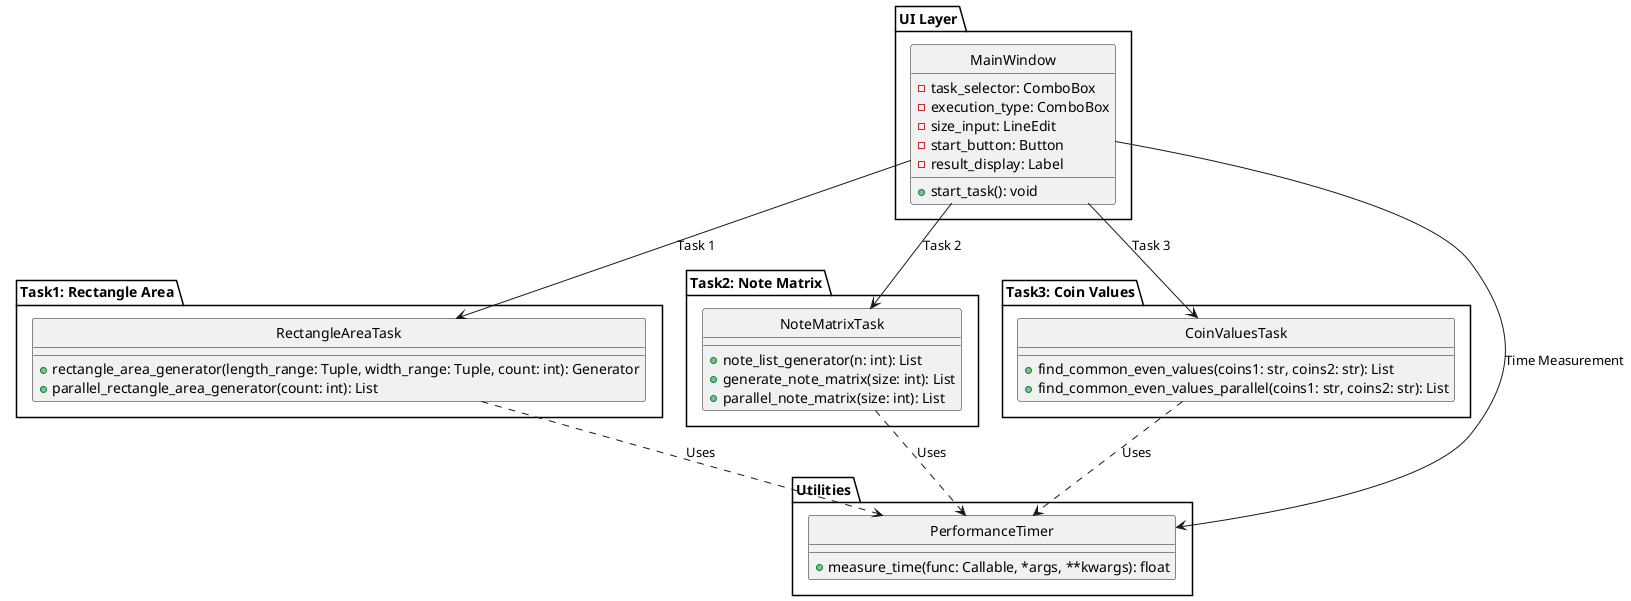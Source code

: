 @startuml app
skinparam style strictuml

package "UI Layer" {
    class MainWindow {
        - task_selector: ComboBox
        - execution_type: ComboBox
        - size_input: LineEdit
        - start_button: Button
        - result_display: Label
        + start_task(): void
    }
}

package "Task1: Rectangle Area" {
    class RectangleAreaTask {
        + rectangle_area_generator(length_range: Tuple, width_range: Tuple, count: int): Generator
        + parallel_rectangle_area_generator(count: int): List
    }
}

package "Task2: Note Matrix" {
    class NoteMatrixTask {
        + note_list_generator(n: int): List
        + generate_note_matrix(size: int): List
        + parallel_note_matrix(size: int): List
    }
}

package "Task3: Coin Values" {
    class CoinValuesTask {
        + find_common_even_values(coins1: str, coins2: str): List
        + find_common_even_values_parallel(coins1: str, coins2: str): List
    }
}

package "Utilities" {
    class PerformanceTimer {
        + measure_time(func: Callable, *args, **kwargs): float
    }
}

MainWindow --> RectangleAreaTask : "Task 1"
MainWindow --> NoteMatrixTask : "Task 2"
MainWindow --> CoinValuesTask : "Task 3"
MainWindow --> PerformanceTimer : "Time Measurement"

RectangleAreaTask ..> PerformanceTimer : "Uses"
NoteMatrixTask ..> PerformanceTimer : "Uses"
CoinValuesTask ..> PerformanceTimer : "Uses"

@enduml
